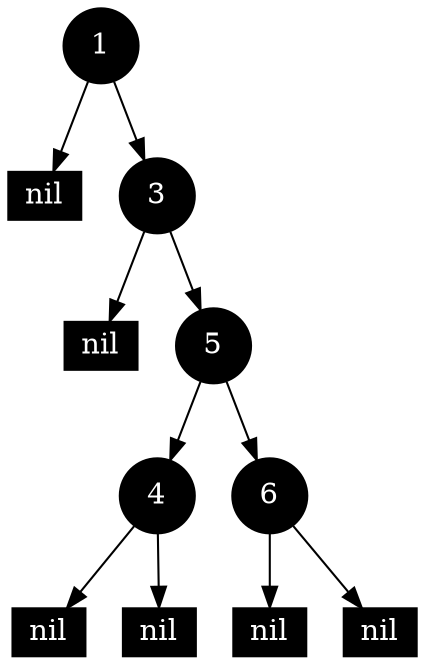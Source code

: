 digraph G {
    node [width=0.5,fontcolor=white,style=filled];
    1 [fillcolor=black]
    1 -> NULLl1
    NULLl1 [label="nil",width=0.3,height=0.2,shape=box,fillcolor=black]
    1 -> 3
    3 [fillcolor=black]
    3 -> NULLl3
    NULLl3 [label="nil",width=0.3,height=0.2,shape=box,fillcolor=black]
    3 -> 5
    5 [fillcolor=black]
    5 -> 4
    5 -> 6
    4 [fillcolor=black]
    4 -> NULLl4
    NULLl4 [label="nil",width=0.3,height=0.2,shape=box,fillcolor=black]
    4 -> NULLr4
    NULLr4 [label="nil",width=0.3,height=0.2,shape=box,fillcolor=black]
    6 [fillcolor=black]
    6 -> NULLl6
    NULLl6 [label="nil",width=0.3,height=0.2,shape=box,fillcolor=black]
    6 -> NULLr6
    NULLr6 [label="nil",width=0.3,height=0.2,shape=box,fillcolor=black]
}
